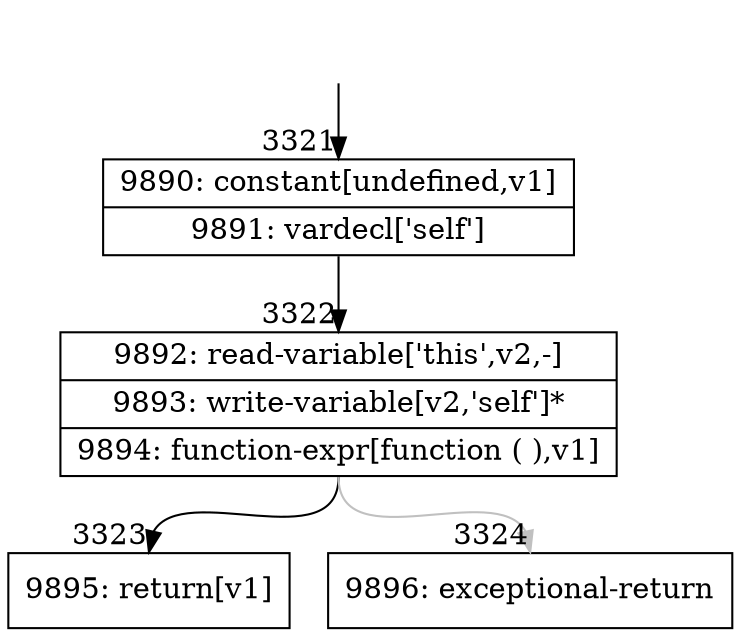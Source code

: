 digraph {
rankdir="TD"
BB_entry357[shape=none,label=""];
BB_entry357 -> BB3321 [tailport=s, headport=n, headlabel="    3321"]
BB3321 [shape=record label="{9890: constant[undefined,v1]|9891: vardecl['self']}" ] 
BB3321 -> BB3322 [tailport=s, headport=n, headlabel="      3322"]
BB3322 [shape=record label="{9892: read-variable['this',v2,-]|9893: write-variable[v2,'self']*|9894: function-expr[function ( ),v1]}" ] 
BB3322 -> BB3323 [tailport=s, headport=n, headlabel="      3323"]
BB3322 -> BB3324 [tailport=s, headport=n, color=gray, headlabel="      3324"]
BB3323 [shape=record label="{9895: return[v1]}" ] 
BB3324 [shape=record label="{9896: exceptional-return}" ] 
//#$~ 3789
}
